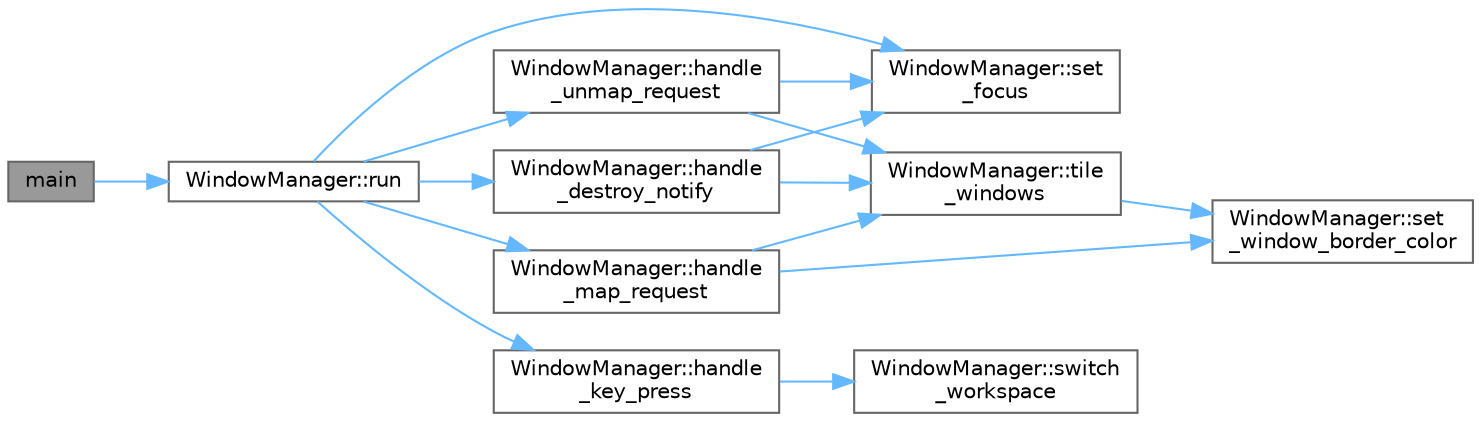 digraph "main"
{
 // LATEX_PDF_SIZE
  bgcolor="transparent";
  edge [fontname=Helvetica,fontsize=10,labelfontname=Helvetica,labelfontsize=10];
  node [fontname=Helvetica,fontsize=10,shape=box,height=0.2,width=0.4];
  rankdir="LR";
  Node1 [id="Node000001",label="main",height=0.2,width=0.4,color="gray40", fillcolor="grey60", style="filled", fontcolor="black",tooltip="The main entry point of the application."];
  Node1 -> Node2 [id="edge1_Node000001_Node000002",color="steelblue1",style="solid",tooltip=" "];
  Node2 [id="Node000002",label="WindowManager::run",height=0.2,width=0.4,color="grey40", fillcolor="white", style="filled",URL="$classWindowManager.html#a6eeae18d22a90e59af8081de73c06a87",tooltip="Starts the window manager."];
  Node2 -> Node3 [id="edge2_Node000002_Node000003",color="steelblue1",style="solid",tooltip=" "];
  Node3 [id="Node000003",label="WindowManager::handle\l_destroy_notify",height=0.2,width=0.4,color="grey40", fillcolor="white", style="filled",URL="$classWindowManager.html#a01341329963f4665484332944e16d8cd",tooltip="Handles a destroy notify event for the given window."];
  Node3 -> Node4 [id="edge3_Node000003_Node000004",color="steelblue1",style="solid",tooltip=" "];
  Node4 [id="Node000004",label="WindowManager::set\l_focus",height=0.2,width=0.4,color="grey40", fillcolor="white", style="filled",URL="$classWindowManager.html#a7f05b2027ab6eba43c39955b94ba040d",tooltip="Sets the focus of the window manager to the given window."];
  Node3 -> Node5 [id="edge4_Node000003_Node000005",color="steelblue1",style="solid",tooltip=" "];
  Node5 [id="Node000005",label="WindowManager::tile\l_windows",height=0.2,width=0.4,color="grey40", fillcolor="white", style="filled",URL="$classWindowManager.html#a034602ddebacb09dd0ae7ed262f20c57",tooltip="Tiles all windows in the current workspace."];
  Node5 -> Node6 [id="edge5_Node000005_Node000006",color="steelblue1",style="solid",tooltip=" "];
  Node6 [id="Node000006",label="WindowManager::set\l_window_border_color",height=0.2,width=0.4,color="grey40", fillcolor="white", style="filled",URL="$classWindowManager.html#a6bcb4661cf62ac13a5b4def37f62d129",tooltip="Sets the border color of the window to the given color."];
  Node2 -> Node7 [id="edge6_Node000002_Node000007",color="steelblue1",style="solid",tooltip=" "];
  Node7 [id="Node000007",label="WindowManager::handle\l_key_press",height=0.2,width=0.4,color="grey40", fillcolor="white", style="filled",URL="$classWindowManager.html#a8a047d72e1ed505cf0d8ac59ddd5c203",tooltip="Handles a key press event for the given key press event."];
  Node7 -> Node8 [id="edge7_Node000007_Node000008",color="steelblue1",style="solid",tooltip=" "];
  Node8 [id="Node000008",label="WindowManager::switch\l_workspace",height=0.2,width=0.4,color="grey40", fillcolor="white", style="filled",URL="$classWindowManager.html#a6e05fc85dd1d6f0ed5615de55e8abb3f",tooltip="Switches the workspace of the window manager to the given workspace."];
  Node2 -> Node9 [id="edge8_Node000002_Node000009",color="steelblue1",style="solid",tooltip=" "];
  Node9 [id="Node000009",label="WindowManager::handle\l_map_request",height=0.2,width=0.4,color="grey40", fillcolor="white", style="filled",URL="$classWindowManager.html#a870d69df4759c05bd2944583887b0625",tooltip="Handles a map request event for the given window."];
  Node9 -> Node6 [id="edge9_Node000009_Node000006",color="steelblue1",style="solid",tooltip=" "];
  Node9 -> Node5 [id="edge10_Node000009_Node000005",color="steelblue1",style="solid",tooltip=" "];
  Node2 -> Node10 [id="edge11_Node000002_Node000010",color="steelblue1",style="solid",tooltip=" "];
  Node10 [id="Node000010",label="WindowManager::handle\l_unmap_request",height=0.2,width=0.4,color="grey40", fillcolor="white", style="filled",URL="$classWindowManager.html#aaadfd30f0cafed4c33c7485f60e72511",tooltip="Handles an unmap request event for the given window."];
  Node10 -> Node4 [id="edge12_Node000010_Node000004",color="steelblue1",style="solid",tooltip=" "];
  Node10 -> Node5 [id="edge13_Node000010_Node000005",color="steelblue1",style="solid",tooltip=" "];
  Node2 -> Node4 [id="edge14_Node000002_Node000004",color="steelblue1",style="solid",tooltip=" "];
}
